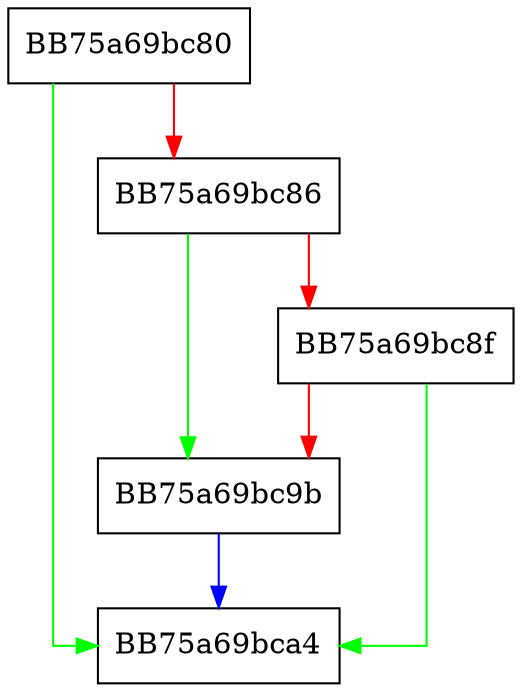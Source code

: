 digraph raiseSignal {
  node [shape="box"];
  graph [splines=ortho];
  BB75a69bc80 -> BB75a69bca4 [color="green"];
  BB75a69bc80 -> BB75a69bc86 [color="red"];
  BB75a69bc86 -> BB75a69bc9b [color="green"];
  BB75a69bc86 -> BB75a69bc8f [color="red"];
  BB75a69bc8f -> BB75a69bca4 [color="green"];
  BB75a69bc8f -> BB75a69bc9b [color="red"];
  BB75a69bc9b -> BB75a69bca4 [color="blue"];
}